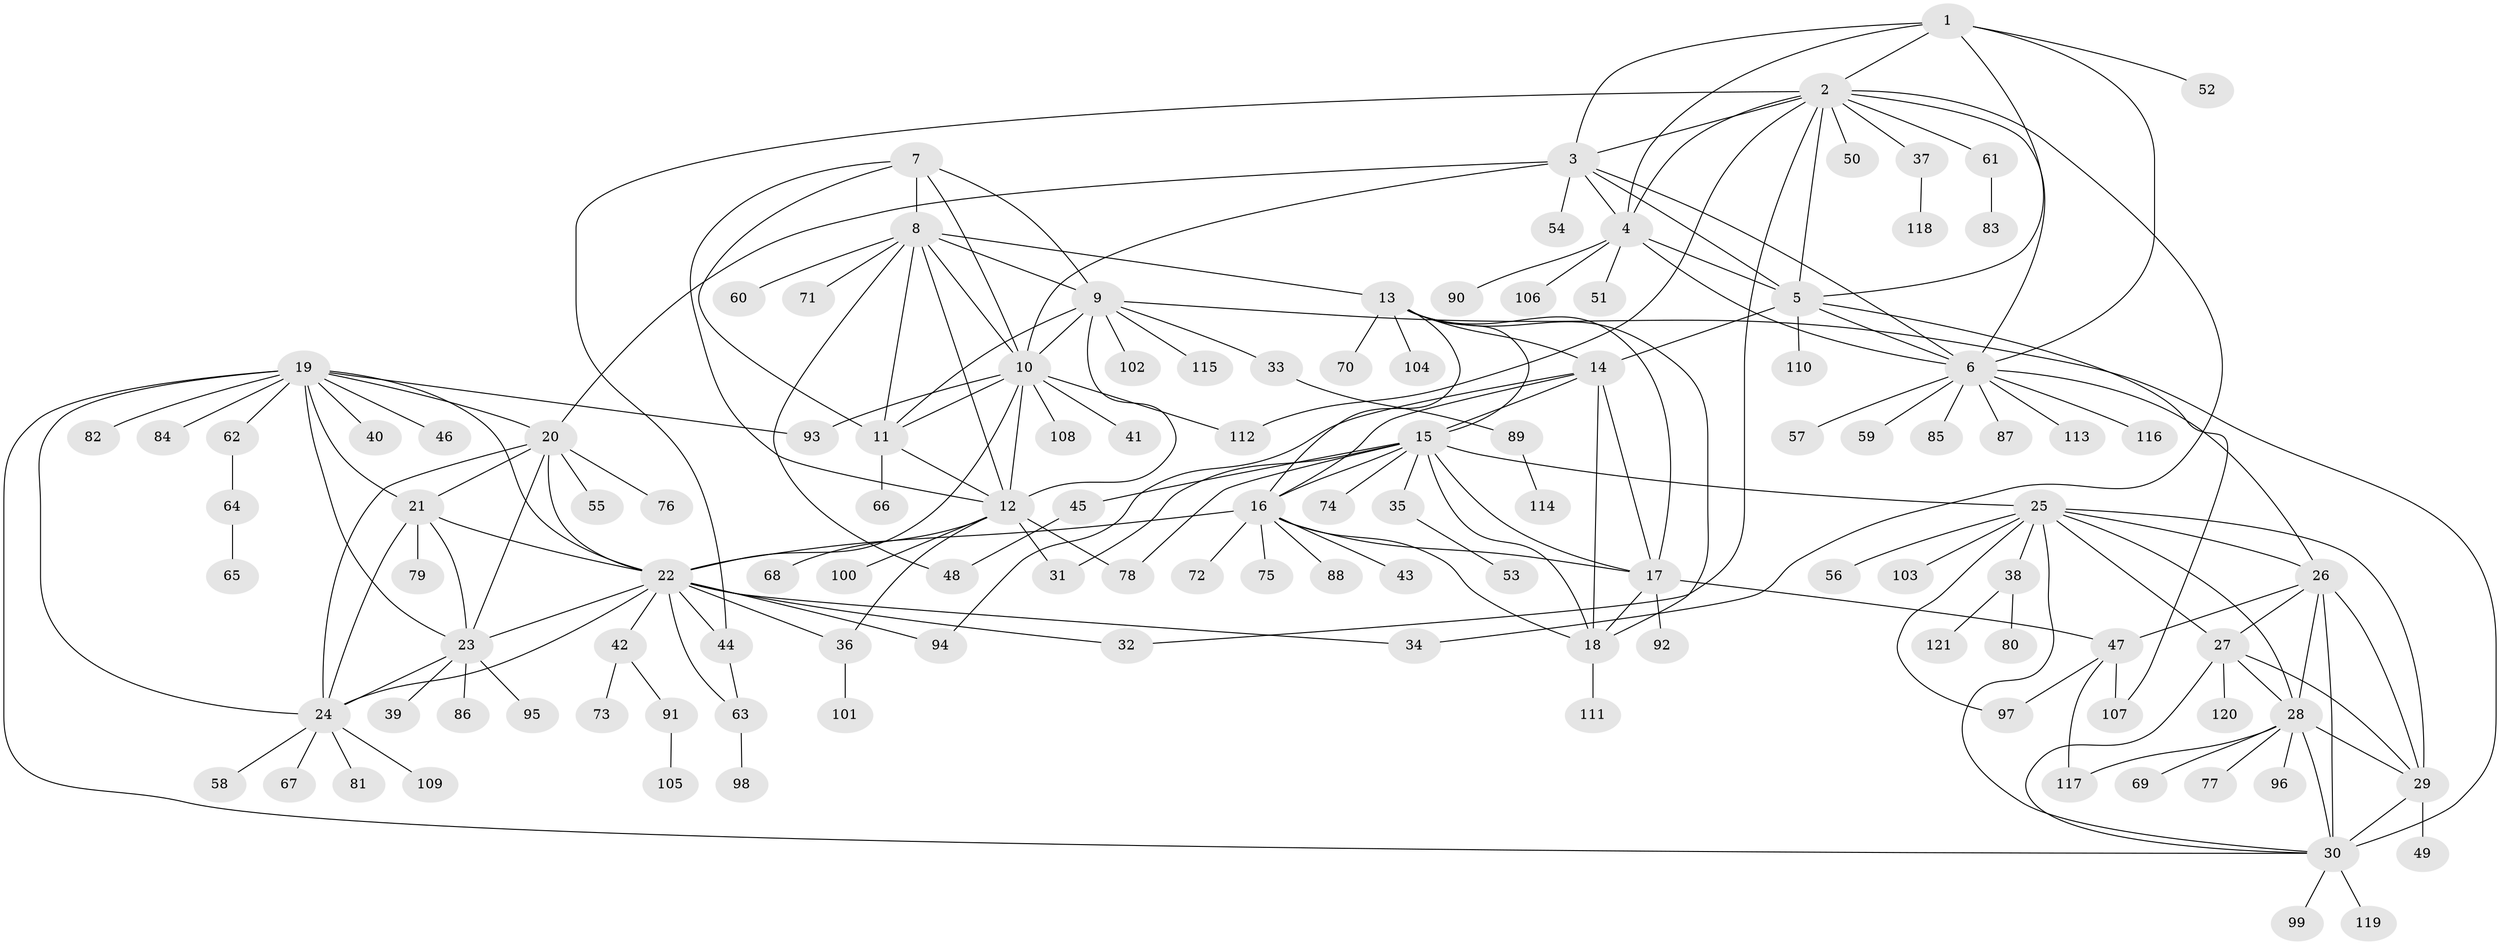 // Generated by graph-tools (version 1.1) at 2025/11/02/27/25 16:11:31]
// undirected, 121 vertices, 191 edges
graph export_dot {
graph [start="1"]
  node [color=gray90,style=filled];
  1;
  2;
  3;
  4;
  5;
  6;
  7;
  8;
  9;
  10;
  11;
  12;
  13;
  14;
  15;
  16;
  17;
  18;
  19;
  20;
  21;
  22;
  23;
  24;
  25;
  26;
  27;
  28;
  29;
  30;
  31;
  32;
  33;
  34;
  35;
  36;
  37;
  38;
  39;
  40;
  41;
  42;
  43;
  44;
  45;
  46;
  47;
  48;
  49;
  50;
  51;
  52;
  53;
  54;
  55;
  56;
  57;
  58;
  59;
  60;
  61;
  62;
  63;
  64;
  65;
  66;
  67;
  68;
  69;
  70;
  71;
  72;
  73;
  74;
  75;
  76;
  77;
  78;
  79;
  80;
  81;
  82;
  83;
  84;
  85;
  86;
  87;
  88;
  89;
  90;
  91;
  92;
  93;
  94;
  95;
  96;
  97;
  98;
  99;
  100;
  101;
  102;
  103;
  104;
  105;
  106;
  107;
  108;
  109;
  110;
  111;
  112;
  113;
  114;
  115;
  116;
  117;
  118;
  119;
  120;
  121;
  1 -- 2;
  1 -- 3;
  1 -- 4;
  1 -- 5;
  1 -- 6;
  1 -- 52;
  2 -- 3;
  2 -- 4;
  2 -- 5;
  2 -- 6;
  2 -- 32;
  2 -- 34;
  2 -- 37;
  2 -- 44;
  2 -- 50;
  2 -- 61;
  2 -- 112;
  3 -- 4;
  3 -- 5;
  3 -- 6;
  3 -- 10;
  3 -- 20;
  3 -- 54;
  4 -- 5;
  4 -- 6;
  4 -- 51;
  4 -- 90;
  4 -- 106;
  5 -- 6;
  5 -- 14;
  5 -- 107;
  5 -- 110;
  6 -- 26;
  6 -- 57;
  6 -- 59;
  6 -- 85;
  6 -- 87;
  6 -- 113;
  6 -- 116;
  7 -- 8;
  7 -- 9;
  7 -- 10;
  7 -- 11;
  7 -- 12;
  8 -- 9;
  8 -- 10;
  8 -- 11;
  8 -- 12;
  8 -- 13;
  8 -- 48;
  8 -- 60;
  8 -- 71;
  9 -- 10;
  9 -- 11;
  9 -- 12;
  9 -- 30;
  9 -- 33;
  9 -- 102;
  9 -- 115;
  10 -- 11;
  10 -- 12;
  10 -- 22;
  10 -- 41;
  10 -- 93;
  10 -- 108;
  10 -- 112;
  11 -- 12;
  11 -- 66;
  12 -- 31;
  12 -- 36;
  12 -- 68;
  12 -- 78;
  12 -- 100;
  13 -- 14;
  13 -- 15;
  13 -- 16;
  13 -- 17;
  13 -- 18;
  13 -- 70;
  13 -- 104;
  14 -- 15;
  14 -- 16;
  14 -- 17;
  14 -- 18;
  14 -- 94;
  15 -- 16;
  15 -- 17;
  15 -- 18;
  15 -- 25;
  15 -- 31;
  15 -- 35;
  15 -- 45;
  15 -- 74;
  15 -- 78;
  16 -- 17;
  16 -- 18;
  16 -- 22;
  16 -- 43;
  16 -- 72;
  16 -- 75;
  16 -- 88;
  17 -- 18;
  17 -- 47;
  17 -- 92;
  18 -- 111;
  19 -- 20;
  19 -- 21;
  19 -- 22;
  19 -- 23;
  19 -- 24;
  19 -- 30;
  19 -- 40;
  19 -- 46;
  19 -- 62;
  19 -- 82;
  19 -- 84;
  19 -- 93;
  20 -- 21;
  20 -- 22;
  20 -- 23;
  20 -- 24;
  20 -- 55;
  20 -- 76;
  21 -- 22;
  21 -- 23;
  21 -- 24;
  21 -- 79;
  22 -- 23;
  22 -- 24;
  22 -- 32;
  22 -- 34;
  22 -- 36;
  22 -- 42;
  22 -- 44;
  22 -- 63;
  22 -- 94;
  23 -- 24;
  23 -- 39;
  23 -- 86;
  23 -- 95;
  24 -- 58;
  24 -- 67;
  24 -- 81;
  24 -- 109;
  25 -- 26;
  25 -- 27;
  25 -- 28;
  25 -- 29;
  25 -- 30;
  25 -- 38;
  25 -- 56;
  25 -- 97;
  25 -- 103;
  26 -- 27;
  26 -- 28;
  26 -- 29;
  26 -- 30;
  26 -- 47;
  27 -- 28;
  27 -- 29;
  27 -- 30;
  27 -- 120;
  28 -- 29;
  28 -- 30;
  28 -- 69;
  28 -- 77;
  28 -- 96;
  28 -- 117;
  29 -- 30;
  29 -- 49;
  30 -- 99;
  30 -- 119;
  33 -- 89;
  35 -- 53;
  36 -- 101;
  37 -- 118;
  38 -- 80;
  38 -- 121;
  42 -- 73;
  42 -- 91;
  44 -- 63;
  45 -- 48;
  47 -- 97;
  47 -- 107;
  47 -- 117;
  61 -- 83;
  62 -- 64;
  63 -- 98;
  64 -- 65;
  89 -- 114;
  91 -- 105;
}
